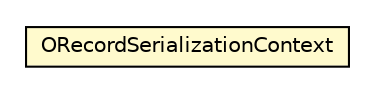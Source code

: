 #!/usr/local/bin/dot
#
# Class diagram 
# Generated by UMLGraph version R5_6-24-gf6e263 (http://www.umlgraph.org/)
#

digraph G {
	edge [fontname="Helvetica",fontsize=10,labelfontname="Helvetica",labelfontsize=10];
	node [fontname="Helvetica",fontsize=10,shape=plaintext];
	nodesep=0.25;
	ranksep=0.5;
	// com.orientechnologies.orient.core.storage.impl.local.paginated.ORecordSerializationContext
	c3055444 [label=<<table title="com.orientechnologies.orient.core.storage.impl.local.paginated.ORecordSerializationContext" border="0" cellborder="1" cellspacing="0" cellpadding="2" port="p" bgcolor="lemonChiffon" href="./ORecordSerializationContext.html">
		<tr><td><table border="0" cellspacing="0" cellpadding="1">
<tr><td align="center" balign="center"> ORecordSerializationContext </td></tr>
		</table></td></tr>
		</table>>, URL="./ORecordSerializationContext.html", fontname="Helvetica", fontcolor="black", fontsize=10.0];
}

